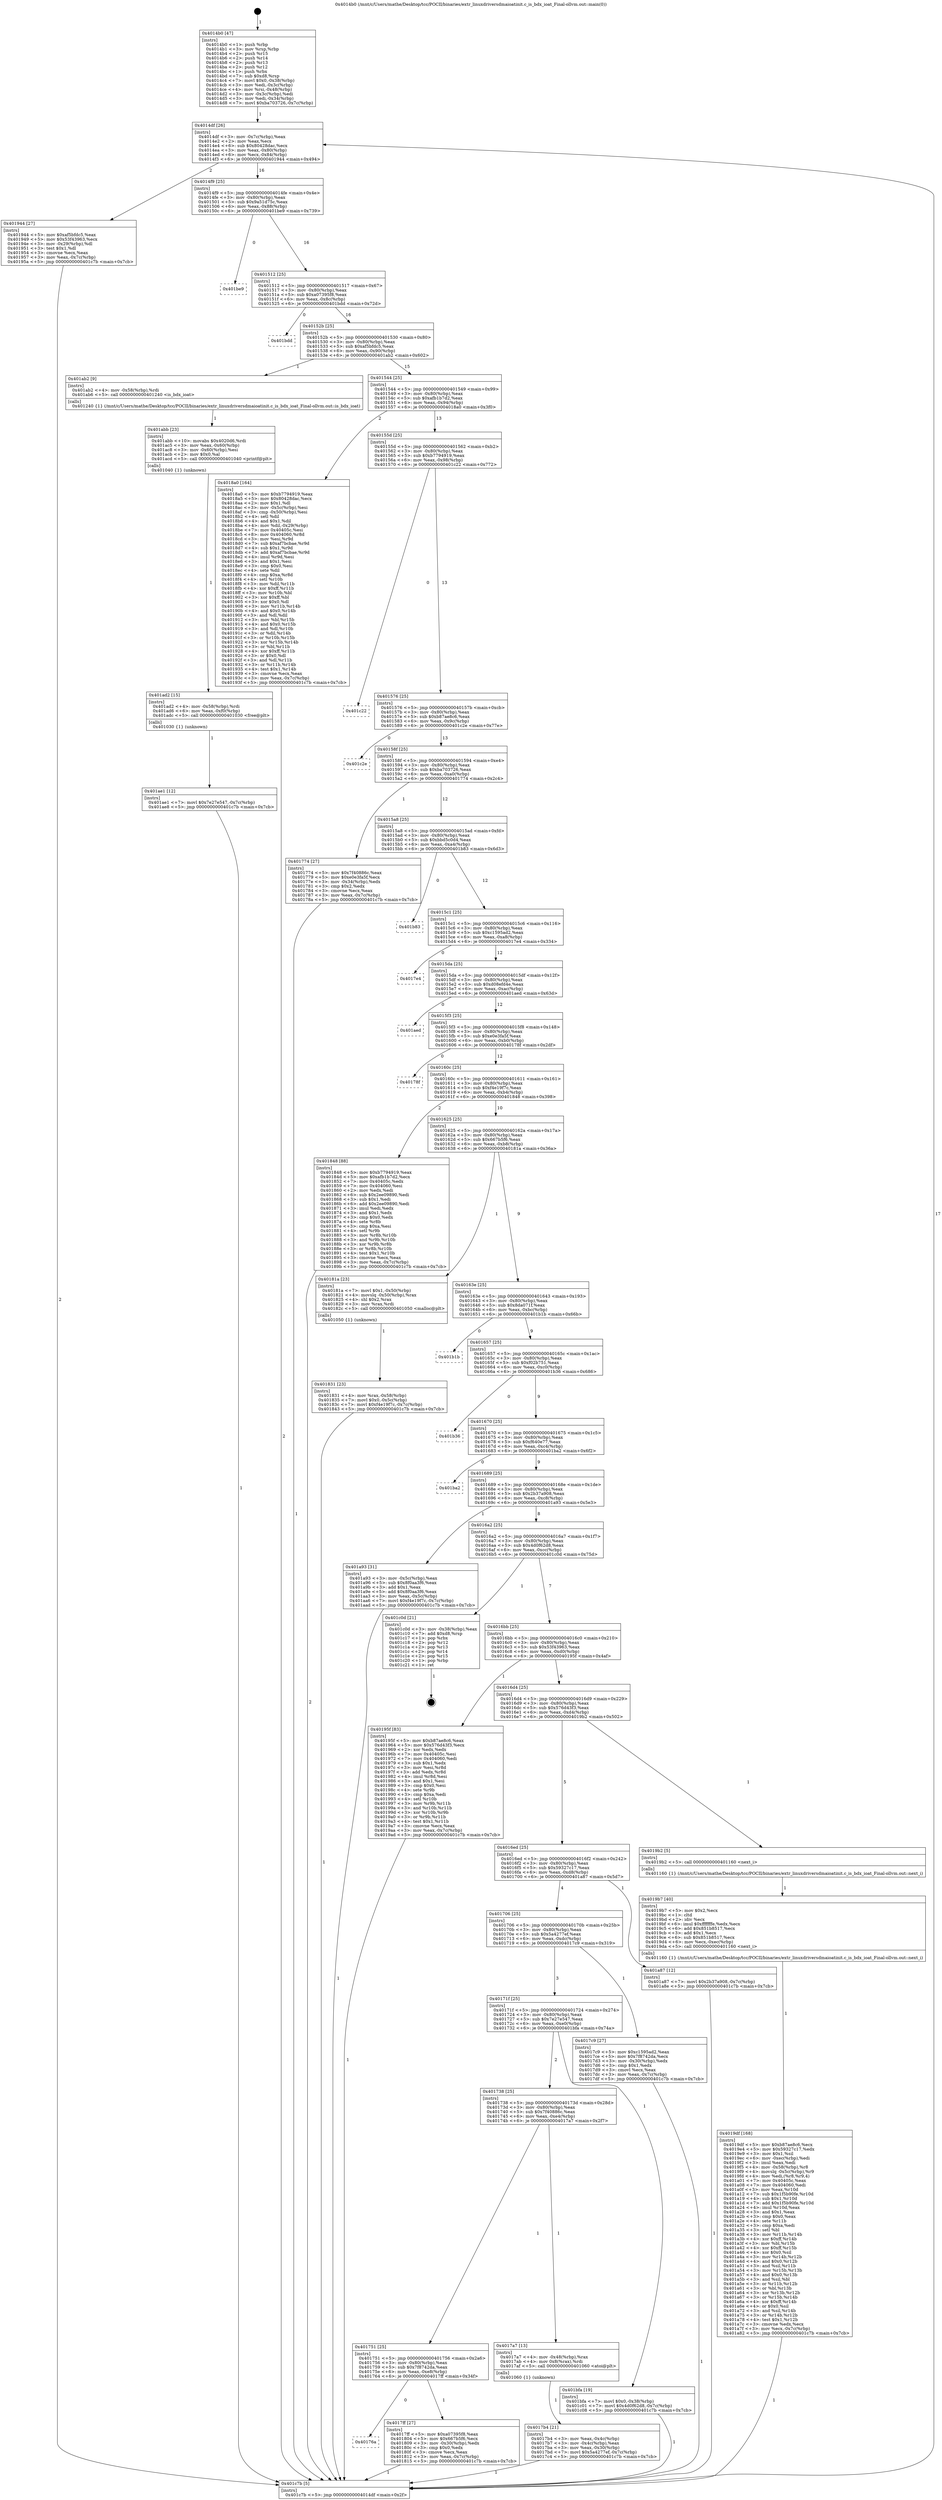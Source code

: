 digraph "0x4014b0" {
  label = "0x4014b0 (/mnt/c/Users/mathe/Desktop/tcc/POCII/binaries/extr_linuxdriversdmaioatinit.c_is_bdx_ioat_Final-ollvm.out::main(0))"
  labelloc = "t"
  node[shape=record]

  Entry [label="",width=0.3,height=0.3,shape=circle,fillcolor=black,style=filled]
  "0x4014df" [label="{
     0x4014df [26]\l
     | [instrs]\l
     &nbsp;&nbsp;0x4014df \<+3\>: mov -0x7c(%rbp),%eax\l
     &nbsp;&nbsp;0x4014e2 \<+2\>: mov %eax,%ecx\l
     &nbsp;&nbsp;0x4014e4 \<+6\>: sub $0x80428dac,%ecx\l
     &nbsp;&nbsp;0x4014ea \<+3\>: mov %eax,-0x80(%rbp)\l
     &nbsp;&nbsp;0x4014ed \<+6\>: mov %ecx,-0x84(%rbp)\l
     &nbsp;&nbsp;0x4014f3 \<+6\>: je 0000000000401944 \<main+0x494\>\l
  }"]
  "0x401944" [label="{
     0x401944 [27]\l
     | [instrs]\l
     &nbsp;&nbsp;0x401944 \<+5\>: mov $0xaf5bfdc5,%eax\l
     &nbsp;&nbsp;0x401949 \<+5\>: mov $0x53f43963,%ecx\l
     &nbsp;&nbsp;0x40194e \<+3\>: mov -0x29(%rbp),%dl\l
     &nbsp;&nbsp;0x401951 \<+3\>: test $0x1,%dl\l
     &nbsp;&nbsp;0x401954 \<+3\>: cmovne %ecx,%eax\l
     &nbsp;&nbsp;0x401957 \<+3\>: mov %eax,-0x7c(%rbp)\l
     &nbsp;&nbsp;0x40195a \<+5\>: jmp 0000000000401c7b \<main+0x7cb\>\l
  }"]
  "0x4014f9" [label="{
     0x4014f9 [25]\l
     | [instrs]\l
     &nbsp;&nbsp;0x4014f9 \<+5\>: jmp 00000000004014fe \<main+0x4e\>\l
     &nbsp;&nbsp;0x4014fe \<+3\>: mov -0x80(%rbp),%eax\l
     &nbsp;&nbsp;0x401501 \<+5\>: sub $0x9a51d75c,%eax\l
     &nbsp;&nbsp;0x401506 \<+6\>: mov %eax,-0x88(%rbp)\l
     &nbsp;&nbsp;0x40150c \<+6\>: je 0000000000401be9 \<main+0x739\>\l
  }"]
  Exit [label="",width=0.3,height=0.3,shape=circle,fillcolor=black,style=filled,peripheries=2]
  "0x401be9" [label="{
     0x401be9\l
  }", style=dashed]
  "0x401512" [label="{
     0x401512 [25]\l
     | [instrs]\l
     &nbsp;&nbsp;0x401512 \<+5\>: jmp 0000000000401517 \<main+0x67\>\l
     &nbsp;&nbsp;0x401517 \<+3\>: mov -0x80(%rbp),%eax\l
     &nbsp;&nbsp;0x40151a \<+5\>: sub $0xa07395f8,%eax\l
     &nbsp;&nbsp;0x40151f \<+6\>: mov %eax,-0x8c(%rbp)\l
     &nbsp;&nbsp;0x401525 \<+6\>: je 0000000000401bdd \<main+0x72d\>\l
  }"]
  "0x401ae1" [label="{
     0x401ae1 [12]\l
     | [instrs]\l
     &nbsp;&nbsp;0x401ae1 \<+7\>: movl $0x7e27e547,-0x7c(%rbp)\l
     &nbsp;&nbsp;0x401ae8 \<+5\>: jmp 0000000000401c7b \<main+0x7cb\>\l
  }"]
  "0x401bdd" [label="{
     0x401bdd\l
  }", style=dashed]
  "0x40152b" [label="{
     0x40152b [25]\l
     | [instrs]\l
     &nbsp;&nbsp;0x40152b \<+5\>: jmp 0000000000401530 \<main+0x80\>\l
     &nbsp;&nbsp;0x401530 \<+3\>: mov -0x80(%rbp),%eax\l
     &nbsp;&nbsp;0x401533 \<+5\>: sub $0xaf5bfdc5,%eax\l
     &nbsp;&nbsp;0x401538 \<+6\>: mov %eax,-0x90(%rbp)\l
     &nbsp;&nbsp;0x40153e \<+6\>: je 0000000000401ab2 \<main+0x602\>\l
  }"]
  "0x401ad2" [label="{
     0x401ad2 [15]\l
     | [instrs]\l
     &nbsp;&nbsp;0x401ad2 \<+4\>: mov -0x58(%rbp),%rdi\l
     &nbsp;&nbsp;0x401ad6 \<+6\>: mov %eax,-0xf0(%rbp)\l
     &nbsp;&nbsp;0x401adc \<+5\>: call 0000000000401030 \<free@plt\>\l
     | [calls]\l
     &nbsp;&nbsp;0x401030 \{1\} (unknown)\l
  }"]
  "0x401ab2" [label="{
     0x401ab2 [9]\l
     | [instrs]\l
     &nbsp;&nbsp;0x401ab2 \<+4\>: mov -0x58(%rbp),%rdi\l
     &nbsp;&nbsp;0x401ab6 \<+5\>: call 0000000000401240 \<is_bdx_ioat\>\l
     | [calls]\l
     &nbsp;&nbsp;0x401240 \{1\} (/mnt/c/Users/mathe/Desktop/tcc/POCII/binaries/extr_linuxdriversdmaioatinit.c_is_bdx_ioat_Final-ollvm.out::is_bdx_ioat)\l
  }"]
  "0x401544" [label="{
     0x401544 [25]\l
     | [instrs]\l
     &nbsp;&nbsp;0x401544 \<+5\>: jmp 0000000000401549 \<main+0x99\>\l
     &nbsp;&nbsp;0x401549 \<+3\>: mov -0x80(%rbp),%eax\l
     &nbsp;&nbsp;0x40154c \<+5\>: sub $0xafb1b7d2,%eax\l
     &nbsp;&nbsp;0x401551 \<+6\>: mov %eax,-0x94(%rbp)\l
     &nbsp;&nbsp;0x401557 \<+6\>: je 00000000004018a0 \<main+0x3f0\>\l
  }"]
  "0x401abb" [label="{
     0x401abb [23]\l
     | [instrs]\l
     &nbsp;&nbsp;0x401abb \<+10\>: movabs $0x4020d6,%rdi\l
     &nbsp;&nbsp;0x401ac5 \<+3\>: mov %eax,-0x60(%rbp)\l
     &nbsp;&nbsp;0x401ac8 \<+3\>: mov -0x60(%rbp),%esi\l
     &nbsp;&nbsp;0x401acb \<+2\>: mov $0x0,%al\l
     &nbsp;&nbsp;0x401acd \<+5\>: call 0000000000401040 \<printf@plt\>\l
     | [calls]\l
     &nbsp;&nbsp;0x401040 \{1\} (unknown)\l
  }"]
  "0x4018a0" [label="{
     0x4018a0 [164]\l
     | [instrs]\l
     &nbsp;&nbsp;0x4018a0 \<+5\>: mov $0xb7794919,%eax\l
     &nbsp;&nbsp;0x4018a5 \<+5\>: mov $0x80428dac,%ecx\l
     &nbsp;&nbsp;0x4018aa \<+2\>: mov $0x1,%dl\l
     &nbsp;&nbsp;0x4018ac \<+3\>: mov -0x5c(%rbp),%esi\l
     &nbsp;&nbsp;0x4018af \<+3\>: cmp -0x50(%rbp),%esi\l
     &nbsp;&nbsp;0x4018b2 \<+4\>: setl %dil\l
     &nbsp;&nbsp;0x4018b6 \<+4\>: and $0x1,%dil\l
     &nbsp;&nbsp;0x4018ba \<+4\>: mov %dil,-0x29(%rbp)\l
     &nbsp;&nbsp;0x4018be \<+7\>: mov 0x40405c,%esi\l
     &nbsp;&nbsp;0x4018c5 \<+8\>: mov 0x404060,%r8d\l
     &nbsp;&nbsp;0x4018cd \<+3\>: mov %esi,%r9d\l
     &nbsp;&nbsp;0x4018d0 \<+7\>: sub $0xaf7bcbae,%r9d\l
     &nbsp;&nbsp;0x4018d7 \<+4\>: sub $0x1,%r9d\l
     &nbsp;&nbsp;0x4018db \<+7\>: add $0xaf7bcbae,%r9d\l
     &nbsp;&nbsp;0x4018e2 \<+4\>: imul %r9d,%esi\l
     &nbsp;&nbsp;0x4018e6 \<+3\>: and $0x1,%esi\l
     &nbsp;&nbsp;0x4018e9 \<+3\>: cmp $0x0,%esi\l
     &nbsp;&nbsp;0x4018ec \<+4\>: sete %dil\l
     &nbsp;&nbsp;0x4018f0 \<+4\>: cmp $0xa,%r8d\l
     &nbsp;&nbsp;0x4018f4 \<+4\>: setl %r10b\l
     &nbsp;&nbsp;0x4018f8 \<+3\>: mov %dil,%r11b\l
     &nbsp;&nbsp;0x4018fb \<+4\>: xor $0xff,%r11b\l
     &nbsp;&nbsp;0x4018ff \<+3\>: mov %r10b,%bl\l
     &nbsp;&nbsp;0x401902 \<+3\>: xor $0xff,%bl\l
     &nbsp;&nbsp;0x401905 \<+3\>: xor $0x0,%dl\l
     &nbsp;&nbsp;0x401908 \<+3\>: mov %r11b,%r14b\l
     &nbsp;&nbsp;0x40190b \<+4\>: and $0x0,%r14b\l
     &nbsp;&nbsp;0x40190f \<+3\>: and %dl,%dil\l
     &nbsp;&nbsp;0x401912 \<+3\>: mov %bl,%r15b\l
     &nbsp;&nbsp;0x401915 \<+4\>: and $0x0,%r15b\l
     &nbsp;&nbsp;0x401919 \<+3\>: and %dl,%r10b\l
     &nbsp;&nbsp;0x40191c \<+3\>: or %dil,%r14b\l
     &nbsp;&nbsp;0x40191f \<+3\>: or %r10b,%r15b\l
     &nbsp;&nbsp;0x401922 \<+3\>: xor %r15b,%r14b\l
     &nbsp;&nbsp;0x401925 \<+3\>: or %bl,%r11b\l
     &nbsp;&nbsp;0x401928 \<+4\>: xor $0xff,%r11b\l
     &nbsp;&nbsp;0x40192c \<+3\>: or $0x0,%dl\l
     &nbsp;&nbsp;0x40192f \<+3\>: and %dl,%r11b\l
     &nbsp;&nbsp;0x401932 \<+3\>: or %r11b,%r14b\l
     &nbsp;&nbsp;0x401935 \<+4\>: test $0x1,%r14b\l
     &nbsp;&nbsp;0x401939 \<+3\>: cmovne %ecx,%eax\l
     &nbsp;&nbsp;0x40193c \<+3\>: mov %eax,-0x7c(%rbp)\l
     &nbsp;&nbsp;0x40193f \<+5\>: jmp 0000000000401c7b \<main+0x7cb\>\l
  }"]
  "0x40155d" [label="{
     0x40155d [25]\l
     | [instrs]\l
     &nbsp;&nbsp;0x40155d \<+5\>: jmp 0000000000401562 \<main+0xb2\>\l
     &nbsp;&nbsp;0x401562 \<+3\>: mov -0x80(%rbp),%eax\l
     &nbsp;&nbsp;0x401565 \<+5\>: sub $0xb7794919,%eax\l
     &nbsp;&nbsp;0x40156a \<+6\>: mov %eax,-0x98(%rbp)\l
     &nbsp;&nbsp;0x401570 \<+6\>: je 0000000000401c22 \<main+0x772\>\l
  }"]
  "0x4019df" [label="{
     0x4019df [168]\l
     | [instrs]\l
     &nbsp;&nbsp;0x4019df \<+5\>: mov $0xb87ae8c6,%ecx\l
     &nbsp;&nbsp;0x4019e4 \<+5\>: mov $0x59327c17,%edx\l
     &nbsp;&nbsp;0x4019e9 \<+3\>: mov $0x1,%sil\l
     &nbsp;&nbsp;0x4019ec \<+6\>: mov -0xec(%rbp),%edi\l
     &nbsp;&nbsp;0x4019f2 \<+3\>: imul %eax,%edi\l
     &nbsp;&nbsp;0x4019f5 \<+4\>: mov -0x58(%rbp),%r8\l
     &nbsp;&nbsp;0x4019f9 \<+4\>: movslq -0x5c(%rbp),%r9\l
     &nbsp;&nbsp;0x4019fd \<+4\>: mov %edi,(%r8,%r9,4)\l
     &nbsp;&nbsp;0x401a01 \<+7\>: mov 0x40405c,%eax\l
     &nbsp;&nbsp;0x401a08 \<+7\>: mov 0x404060,%edi\l
     &nbsp;&nbsp;0x401a0f \<+3\>: mov %eax,%r10d\l
     &nbsp;&nbsp;0x401a12 \<+7\>: sub $0x1f5b90fe,%r10d\l
     &nbsp;&nbsp;0x401a19 \<+4\>: sub $0x1,%r10d\l
     &nbsp;&nbsp;0x401a1d \<+7\>: add $0x1f5b90fe,%r10d\l
     &nbsp;&nbsp;0x401a24 \<+4\>: imul %r10d,%eax\l
     &nbsp;&nbsp;0x401a28 \<+3\>: and $0x1,%eax\l
     &nbsp;&nbsp;0x401a2b \<+3\>: cmp $0x0,%eax\l
     &nbsp;&nbsp;0x401a2e \<+4\>: sete %r11b\l
     &nbsp;&nbsp;0x401a32 \<+3\>: cmp $0xa,%edi\l
     &nbsp;&nbsp;0x401a35 \<+3\>: setl %bl\l
     &nbsp;&nbsp;0x401a38 \<+3\>: mov %r11b,%r14b\l
     &nbsp;&nbsp;0x401a3b \<+4\>: xor $0xff,%r14b\l
     &nbsp;&nbsp;0x401a3f \<+3\>: mov %bl,%r15b\l
     &nbsp;&nbsp;0x401a42 \<+4\>: xor $0xff,%r15b\l
     &nbsp;&nbsp;0x401a46 \<+4\>: xor $0x0,%sil\l
     &nbsp;&nbsp;0x401a4a \<+3\>: mov %r14b,%r12b\l
     &nbsp;&nbsp;0x401a4d \<+4\>: and $0x0,%r12b\l
     &nbsp;&nbsp;0x401a51 \<+3\>: and %sil,%r11b\l
     &nbsp;&nbsp;0x401a54 \<+3\>: mov %r15b,%r13b\l
     &nbsp;&nbsp;0x401a57 \<+4\>: and $0x0,%r13b\l
     &nbsp;&nbsp;0x401a5b \<+3\>: and %sil,%bl\l
     &nbsp;&nbsp;0x401a5e \<+3\>: or %r11b,%r12b\l
     &nbsp;&nbsp;0x401a61 \<+3\>: or %bl,%r13b\l
     &nbsp;&nbsp;0x401a64 \<+3\>: xor %r13b,%r12b\l
     &nbsp;&nbsp;0x401a67 \<+3\>: or %r15b,%r14b\l
     &nbsp;&nbsp;0x401a6a \<+4\>: xor $0xff,%r14b\l
     &nbsp;&nbsp;0x401a6e \<+4\>: or $0x0,%sil\l
     &nbsp;&nbsp;0x401a72 \<+3\>: and %sil,%r14b\l
     &nbsp;&nbsp;0x401a75 \<+3\>: or %r14b,%r12b\l
     &nbsp;&nbsp;0x401a78 \<+4\>: test $0x1,%r12b\l
     &nbsp;&nbsp;0x401a7c \<+3\>: cmovne %edx,%ecx\l
     &nbsp;&nbsp;0x401a7f \<+3\>: mov %ecx,-0x7c(%rbp)\l
     &nbsp;&nbsp;0x401a82 \<+5\>: jmp 0000000000401c7b \<main+0x7cb\>\l
  }"]
  "0x401c22" [label="{
     0x401c22\l
  }", style=dashed]
  "0x401576" [label="{
     0x401576 [25]\l
     | [instrs]\l
     &nbsp;&nbsp;0x401576 \<+5\>: jmp 000000000040157b \<main+0xcb\>\l
     &nbsp;&nbsp;0x40157b \<+3\>: mov -0x80(%rbp),%eax\l
     &nbsp;&nbsp;0x40157e \<+5\>: sub $0xb87ae8c6,%eax\l
     &nbsp;&nbsp;0x401583 \<+6\>: mov %eax,-0x9c(%rbp)\l
     &nbsp;&nbsp;0x401589 \<+6\>: je 0000000000401c2e \<main+0x77e\>\l
  }"]
  "0x4019b7" [label="{
     0x4019b7 [40]\l
     | [instrs]\l
     &nbsp;&nbsp;0x4019b7 \<+5\>: mov $0x2,%ecx\l
     &nbsp;&nbsp;0x4019bc \<+1\>: cltd\l
     &nbsp;&nbsp;0x4019bd \<+2\>: idiv %ecx\l
     &nbsp;&nbsp;0x4019bf \<+6\>: imul $0xfffffffe,%edx,%ecx\l
     &nbsp;&nbsp;0x4019c5 \<+6\>: add $0x851b8517,%ecx\l
     &nbsp;&nbsp;0x4019cb \<+3\>: add $0x1,%ecx\l
     &nbsp;&nbsp;0x4019ce \<+6\>: sub $0x851b8517,%ecx\l
     &nbsp;&nbsp;0x4019d4 \<+6\>: mov %ecx,-0xec(%rbp)\l
     &nbsp;&nbsp;0x4019da \<+5\>: call 0000000000401160 \<next_i\>\l
     | [calls]\l
     &nbsp;&nbsp;0x401160 \{1\} (/mnt/c/Users/mathe/Desktop/tcc/POCII/binaries/extr_linuxdriversdmaioatinit.c_is_bdx_ioat_Final-ollvm.out::next_i)\l
  }"]
  "0x401c2e" [label="{
     0x401c2e\l
  }", style=dashed]
  "0x40158f" [label="{
     0x40158f [25]\l
     | [instrs]\l
     &nbsp;&nbsp;0x40158f \<+5\>: jmp 0000000000401594 \<main+0xe4\>\l
     &nbsp;&nbsp;0x401594 \<+3\>: mov -0x80(%rbp),%eax\l
     &nbsp;&nbsp;0x401597 \<+5\>: sub $0xba703726,%eax\l
     &nbsp;&nbsp;0x40159c \<+6\>: mov %eax,-0xa0(%rbp)\l
     &nbsp;&nbsp;0x4015a2 \<+6\>: je 0000000000401774 \<main+0x2c4\>\l
  }"]
  "0x401831" [label="{
     0x401831 [23]\l
     | [instrs]\l
     &nbsp;&nbsp;0x401831 \<+4\>: mov %rax,-0x58(%rbp)\l
     &nbsp;&nbsp;0x401835 \<+7\>: movl $0x0,-0x5c(%rbp)\l
     &nbsp;&nbsp;0x40183c \<+7\>: movl $0xf4e19f7c,-0x7c(%rbp)\l
     &nbsp;&nbsp;0x401843 \<+5\>: jmp 0000000000401c7b \<main+0x7cb\>\l
  }"]
  "0x401774" [label="{
     0x401774 [27]\l
     | [instrs]\l
     &nbsp;&nbsp;0x401774 \<+5\>: mov $0x7f40886c,%eax\l
     &nbsp;&nbsp;0x401779 \<+5\>: mov $0xe0e3fa5f,%ecx\l
     &nbsp;&nbsp;0x40177e \<+3\>: mov -0x34(%rbp),%edx\l
     &nbsp;&nbsp;0x401781 \<+3\>: cmp $0x2,%edx\l
     &nbsp;&nbsp;0x401784 \<+3\>: cmovne %ecx,%eax\l
     &nbsp;&nbsp;0x401787 \<+3\>: mov %eax,-0x7c(%rbp)\l
     &nbsp;&nbsp;0x40178a \<+5\>: jmp 0000000000401c7b \<main+0x7cb\>\l
  }"]
  "0x4015a8" [label="{
     0x4015a8 [25]\l
     | [instrs]\l
     &nbsp;&nbsp;0x4015a8 \<+5\>: jmp 00000000004015ad \<main+0xfd\>\l
     &nbsp;&nbsp;0x4015ad \<+3\>: mov -0x80(%rbp),%eax\l
     &nbsp;&nbsp;0x4015b0 \<+5\>: sub $0xbbd5c0d4,%eax\l
     &nbsp;&nbsp;0x4015b5 \<+6\>: mov %eax,-0xa4(%rbp)\l
     &nbsp;&nbsp;0x4015bb \<+6\>: je 0000000000401b83 \<main+0x6d3\>\l
  }"]
  "0x401c7b" [label="{
     0x401c7b [5]\l
     | [instrs]\l
     &nbsp;&nbsp;0x401c7b \<+5\>: jmp 00000000004014df \<main+0x2f\>\l
  }"]
  "0x4014b0" [label="{
     0x4014b0 [47]\l
     | [instrs]\l
     &nbsp;&nbsp;0x4014b0 \<+1\>: push %rbp\l
     &nbsp;&nbsp;0x4014b1 \<+3\>: mov %rsp,%rbp\l
     &nbsp;&nbsp;0x4014b4 \<+2\>: push %r15\l
     &nbsp;&nbsp;0x4014b6 \<+2\>: push %r14\l
     &nbsp;&nbsp;0x4014b8 \<+2\>: push %r13\l
     &nbsp;&nbsp;0x4014ba \<+2\>: push %r12\l
     &nbsp;&nbsp;0x4014bc \<+1\>: push %rbx\l
     &nbsp;&nbsp;0x4014bd \<+7\>: sub $0xd8,%rsp\l
     &nbsp;&nbsp;0x4014c4 \<+7\>: movl $0x0,-0x38(%rbp)\l
     &nbsp;&nbsp;0x4014cb \<+3\>: mov %edi,-0x3c(%rbp)\l
     &nbsp;&nbsp;0x4014ce \<+4\>: mov %rsi,-0x48(%rbp)\l
     &nbsp;&nbsp;0x4014d2 \<+3\>: mov -0x3c(%rbp),%edi\l
     &nbsp;&nbsp;0x4014d5 \<+3\>: mov %edi,-0x34(%rbp)\l
     &nbsp;&nbsp;0x4014d8 \<+7\>: movl $0xba703726,-0x7c(%rbp)\l
  }"]
  "0x40176a" [label="{
     0x40176a\l
  }", style=dashed]
  "0x401b83" [label="{
     0x401b83\l
  }", style=dashed]
  "0x4015c1" [label="{
     0x4015c1 [25]\l
     | [instrs]\l
     &nbsp;&nbsp;0x4015c1 \<+5\>: jmp 00000000004015c6 \<main+0x116\>\l
     &nbsp;&nbsp;0x4015c6 \<+3\>: mov -0x80(%rbp),%eax\l
     &nbsp;&nbsp;0x4015c9 \<+5\>: sub $0xc1595ad2,%eax\l
     &nbsp;&nbsp;0x4015ce \<+6\>: mov %eax,-0xa8(%rbp)\l
     &nbsp;&nbsp;0x4015d4 \<+6\>: je 00000000004017e4 \<main+0x334\>\l
  }"]
  "0x4017ff" [label="{
     0x4017ff [27]\l
     | [instrs]\l
     &nbsp;&nbsp;0x4017ff \<+5\>: mov $0xa07395f8,%eax\l
     &nbsp;&nbsp;0x401804 \<+5\>: mov $0x667b5f6,%ecx\l
     &nbsp;&nbsp;0x401809 \<+3\>: mov -0x30(%rbp),%edx\l
     &nbsp;&nbsp;0x40180c \<+3\>: cmp $0x0,%edx\l
     &nbsp;&nbsp;0x40180f \<+3\>: cmove %ecx,%eax\l
     &nbsp;&nbsp;0x401812 \<+3\>: mov %eax,-0x7c(%rbp)\l
     &nbsp;&nbsp;0x401815 \<+5\>: jmp 0000000000401c7b \<main+0x7cb\>\l
  }"]
  "0x4017e4" [label="{
     0x4017e4\l
  }", style=dashed]
  "0x4015da" [label="{
     0x4015da [25]\l
     | [instrs]\l
     &nbsp;&nbsp;0x4015da \<+5\>: jmp 00000000004015df \<main+0x12f\>\l
     &nbsp;&nbsp;0x4015df \<+3\>: mov -0x80(%rbp),%eax\l
     &nbsp;&nbsp;0x4015e2 \<+5\>: sub $0xd08efd4e,%eax\l
     &nbsp;&nbsp;0x4015e7 \<+6\>: mov %eax,-0xac(%rbp)\l
     &nbsp;&nbsp;0x4015ed \<+6\>: je 0000000000401aed \<main+0x63d\>\l
  }"]
  "0x4017b4" [label="{
     0x4017b4 [21]\l
     | [instrs]\l
     &nbsp;&nbsp;0x4017b4 \<+3\>: mov %eax,-0x4c(%rbp)\l
     &nbsp;&nbsp;0x4017b7 \<+3\>: mov -0x4c(%rbp),%eax\l
     &nbsp;&nbsp;0x4017ba \<+3\>: mov %eax,-0x30(%rbp)\l
     &nbsp;&nbsp;0x4017bd \<+7\>: movl $0x5a4277ef,-0x7c(%rbp)\l
     &nbsp;&nbsp;0x4017c4 \<+5\>: jmp 0000000000401c7b \<main+0x7cb\>\l
  }"]
  "0x401aed" [label="{
     0x401aed\l
  }", style=dashed]
  "0x4015f3" [label="{
     0x4015f3 [25]\l
     | [instrs]\l
     &nbsp;&nbsp;0x4015f3 \<+5\>: jmp 00000000004015f8 \<main+0x148\>\l
     &nbsp;&nbsp;0x4015f8 \<+3\>: mov -0x80(%rbp),%eax\l
     &nbsp;&nbsp;0x4015fb \<+5\>: sub $0xe0e3fa5f,%eax\l
     &nbsp;&nbsp;0x401600 \<+6\>: mov %eax,-0xb0(%rbp)\l
     &nbsp;&nbsp;0x401606 \<+6\>: je 000000000040178f \<main+0x2df\>\l
  }"]
  "0x401751" [label="{
     0x401751 [25]\l
     | [instrs]\l
     &nbsp;&nbsp;0x401751 \<+5\>: jmp 0000000000401756 \<main+0x2a6\>\l
     &nbsp;&nbsp;0x401756 \<+3\>: mov -0x80(%rbp),%eax\l
     &nbsp;&nbsp;0x401759 \<+5\>: sub $0x7f8742da,%eax\l
     &nbsp;&nbsp;0x40175e \<+6\>: mov %eax,-0xe8(%rbp)\l
     &nbsp;&nbsp;0x401764 \<+6\>: je 00000000004017ff \<main+0x34f\>\l
  }"]
  "0x40178f" [label="{
     0x40178f\l
  }", style=dashed]
  "0x40160c" [label="{
     0x40160c [25]\l
     | [instrs]\l
     &nbsp;&nbsp;0x40160c \<+5\>: jmp 0000000000401611 \<main+0x161\>\l
     &nbsp;&nbsp;0x401611 \<+3\>: mov -0x80(%rbp),%eax\l
     &nbsp;&nbsp;0x401614 \<+5\>: sub $0xf4e19f7c,%eax\l
     &nbsp;&nbsp;0x401619 \<+6\>: mov %eax,-0xb4(%rbp)\l
     &nbsp;&nbsp;0x40161f \<+6\>: je 0000000000401848 \<main+0x398\>\l
  }"]
  "0x4017a7" [label="{
     0x4017a7 [13]\l
     | [instrs]\l
     &nbsp;&nbsp;0x4017a7 \<+4\>: mov -0x48(%rbp),%rax\l
     &nbsp;&nbsp;0x4017ab \<+4\>: mov 0x8(%rax),%rdi\l
     &nbsp;&nbsp;0x4017af \<+5\>: call 0000000000401060 \<atoi@plt\>\l
     | [calls]\l
     &nbsp;&nbsp;0x401060 \{1\} (unknown)\l
  }"]
  "0x401848" [label="{
     0x401848 [88]\l
     | [instrs]\l
     &nbsp;&nbsp;0x401848 \<+5\>: mov $0xb7794919,%eax\l
     &nbsp;&nbsp;0x40184d \<+5\>: mov $0xafb1b7d2,%ecx\l
     &nbsp;&nbsp;0x401852 \<+7\>: mov 0x40405c,%edx\l
     &nbsp;&nbsp;0x401859 \<+7\>: mov 0x404060,%esi\l
     &nbsp;&nbsp;0x401860 \<+2\>: mov %edx,%edi\l
     &nbsp;&nbsp;0x401862 \<+6\>: sub $0x2ee09890,%edi\l
     &nbsp;&nbsp;0x401868 \<+3\>: sub $0x1,%edi\l
     &nbsp;&nbsp;0x40186b \<+6\>: add $0x2ee09890,%edi\l
     &nbsp;&nbsp;0x401871 \<+3\>: imul %edi,%edx\l
     &nbsp;&nbsp;0x401874 \<+3\>: and $0x1,%edx\l
     &nbsp;&nbsp;0x401877 \<+3\>: cmp $0x0,%edx\l
     &nbsp;&nbsp;0x40187a \<+4\>: sete %r8b\l
     &nbsp;&nbsp;0x40187e \<+3\>: cmp $0xa,%esi\l
     &nbsp;&nbsp;0x401881 \<+4\>: setl %r9b\l
     &nbsp;&nbsp;0x401885 \<+3\>: mov %r8b,%r10b\l
     &nbsp;&nbsp;0x401888 \<+3\>: and %r9b,%r10b\l
     &nbsp;&nbsp;0x40188b \<+3\>: xor %r9b,%r8b\l
     &nbsp;&nbsp;0x40188e \<+3\>: or %r8b,%r10b\l
     &nbsp;&nbsp;0x401891 \<+4\>: test $0x1,%r10b\l
     &nbsp;&nbsp;0x401895 \<+3\>: cmovne %ecx,%eax\l
     &nbsp;&nbsp;0x401898 \<+3\>: mov %eax,-0x7c(%rbp)\l
     &nbsp;&nbsp;0x40189b \<+5\>: jmp 0000000000401c7b \<main+0x7cb\>\l
  }"]
  "0x401625" [label="{
     0x401625 [25]\l
     | [instrs]\l
     &nbsp;&nbsp;0x401625 \<+5\>: jmp 000000000040162a \<main+0x17a\>\l
     &nbsp;&nbsp;0x40162a \<+3\>: mov -0x80(%rbp),%eax\l
     &nbsp;&nbsp;0x40162d \<+5\>: sub $0x667b5f6,%eax\l
     &nbsp;&nbsp;0x401632 \<+6\>: mov %eax,-0xb8(%rbp)\l
     &nbsp;&nbsp;0x401638 \<+6\>: je 000000000040181a \<main+0x36a\>\l
  }"]
  "0x401738" [label="{
     0x401738 [25]\l
     | [instrs]\l
     &nbsp;&nbsp;0x401738 \<+5\>: jmp 000000000040173d \<main+0x28d\>\l
     &nbsp;&nbsp;0x40173d \<+3\>: mov -0x80(%rbp),%eax\l
     &nbsp;&nbsp;0x401740 \<+5\>: sub $0x7f40886c,%eax\l
     &nbsp;&nbsp;0x401745 \<+6\>: mov %eax,-0xe4(%rbp)\l
     &nbsp;&nbsp;0x40174b \<+6\>: je 00000000004017a7 \<main+0x2f7\>\l
  }"]
  "0x40181a" [label="{
     0x40181a [23]\l
     | [instrs]\l
     &nbsp;&nbsp;0x40181a \<+7\>: movl $0x1,-0x50(%rbp)\l
     &nbsp;&nbsp;0x401821 \<+4\>: movslq -0x50(%rbp),%rax\l
     &nbsp;&nbsp;0x401825 \<+4\>: shl $0x2,%rax\l
     &nbsp;&nbsp;0x401829 \<+3\>: mov %rax,%rdi\l
     &nbsp;&nbsp;0x40182c \<+5\>: call 0000000000401050 \<malloc@plt\>\l
     | [calls]\l
     &nbsp;&nbsp;0x401050 \{1\} (unknown)\l
  }"]
  "0x40163e" [label="{
     0x40163e [25]\l
     | [instrs]\l
     &nbsp;&nbsp;0x40163e \<+5\>: jmp 0000000000401643 \<main+0x193\>\l
     &nbsp;&nbsp;0x401643 \<+3\>: mov -0x80(%rbp),%eax\l
     &nbsp;&nbsp;0x401646 \<+5\>: sub $0x8da071f,%eax\l
     &nbsp;&nbsp;0x40164b \<+6\>: mov %eax,-0xbc(%rbp)\l
     &nbsp;&nbsp;0x401651 \<+6\>: je 0000000000401b1b \<main+0x66b\>\l
  }"]
  "0x401bfa" [label="{
     0x401bfa [19]\l
     | [instrs]\l
     &nbsp;&nbsp;0x401bfa \<+7\>: movl $0x0,-0x38(%rbp)\l
     &nbsp;&nbsp;0x401c01 \<+7\>: movl $0x4d0f62d8,-0x7c(%rbp)\l
     &nbsp;&nbsp;0x401c08 \<+5\>: jmp 0000000000401c7b \<main+0x7cb\>\l
  }"]
  "0x401b1b" [label="{
     0x401b1b\l
  }", style=dashed]
  "0x401657" [label="{
     0x401657 [25]\l
     | [instrs]\l
     &nbsp;&nbsp;0x401657 \<+5\>: jmp 000000000040165c \<main+0x1ac\>\l
     &nbsp;&nbsp;0x40165c \<+3\>: mov -0x80(%rbp),%eax\l
     &nbsp;&nbsp;0x40165f \<+5\>: sub $0xf02b751,%eax\l
     &nbsp;&nbsp;0x401664 \<+6\>: mov %eax,-0xc0(%rbp)\l
     &nbsp;&nbsp;0x40166a \<+6\>: je 0000000000401b36 \<main+0x686\>\l
  }"]
  "0x40171f" [label="{
     0x40171f [25]\l
     | [instrs]\l
     &nbsp;&nbsp;0x40171f \<+5\>: jmp 0000000000401724 \<main+0x274\>\l
     &nbsp;&nbsp;0x401724 \<+3\>: mov -0x80(%rbp),%eax\l
     &nbsp;&nbsp;0x401727 \<+5\>: sub $0x7e27e547,%eax\l
     &nbsp;&nbsp;0x40172c \<+6\>: mov %eax,-0xe0(%rbp)\l
     &nbsp;&nbsp;0x401732 \<+6\>: je 0000000000401bfa \<main+0x74a\>\l
  }"]
  "0x401b36" [label="{
     0x401b36\l
  }", style=dashed]
  "0x401670" [label="{
     0x401670 [25]\l
     | [instrs]\l
     &nbsp;&nbsp;0x401670 \<+5\>: jmp 0000000000401675 \<main+0x1c5\>\l
     &nbsp;&nbsp;0x401675 \<+3\>: mov -0x80(%rbp),%eax\l
     &nbsp;&nbsp;0x401678 \<+5\>: sub $0xf640e77,%eax\l
     &nbsp;&nbsp;0x40167d \<+6\>: mov %eax,-0xc4(%rbp)\l
     &nbsp;&nbsp;0x401683 \<+6\>: je 0000000000401ba2 \<main+0x6f2\>\l
  }"]
  "0x4017c9" [label="{
     0x4017c9 [27]\l
     | [instrs]\l
     &nbsp;&nbsp;0x4017c9 \<+5\>: mov $0xc1595ad2,%eax\l
     &nbsp;&nbsp;0x4017ce \<+5\>: mov $0x7f8742da,%ecx\l
     &nbsp;&nbsp;0x4017d3 \<+3\>: mov -0x30(%rbp),%edx\l
     &nbsp;&nbsp;0x4017d6 \<+3\>: cmp $0x1,%edx\l
     &nbsp;&nbsp;0x4017d9 \<+3\>: cmovl %ecx,%eax\l
     &nbsp;&nbsp;0x4017dc \<+3\>: mov %eax,-0x7c(%rbp)\l
     &nbsp;&nbsp;0x4017df \<+5\>: jmp 0000000000401c7b \<main+0x7cb\>\l
  }"]
  "0x401ba2" [label="{
     0x401ba2\l
  }", style=dashed]
  "0x401689" [label="{
     0x401689 [25]\l
     | [instrs]\l
     &nbsp;&nbsp;0x401689 \<+5\>: jmp 000000000040168e \<main+0x1de\>\l
     &nbsp;&nbsp;0x40168e \<+3\>: mov -0x80(%rbp),%eax\l
     &nbsp;&nbsp;0x401691 \<+5\>: sub $0x2b37a908,%eax\l
     &nbsp;&nbsp;0x401696 \<+6\>: mov %eax,-0xc8(%rbp)\l
     &nbsp;&nbsp;0x40169c \<+6\>: je 0000000000401a93 \<main+0x5e3\>\l
  }"]
  "0x401706" [label="{
     0x401706 [25]\l
     | [instrs]\l
     &nbsp;&nbsp;0x401706 \<+5\>: jmp 000000000040170b \<main+0x25b\>\l
     &nbsp;&nbsp;0x40170b \<+3\>: mov -0x80(%rbp),%eax\l
     &nbsp;&nbsp;0x40170e \<+5\>: sub $0x5a4277ef,%eax\l
     &nbsp;&nbsp;0x401713 \<+6\>: mov %eax,-0xdc(%rbp)\l
     &nbsp;&nbsp;0x401719 \<+6\>: je 00000000004017c9 \<main+0x319\>\l
  }"]
  "0x401a93" [label="{
     0x401a93 [31]\l
     | [instrs]\l
     &nbsp;&nbsp;0x401a93 \<+3\>: mov -0x5c(%rbp),%eax\l
     &nbsp;&nbsp;0x401a96 \<+5\>: sub $0x8f0aa3f6,%eax\l
     &nbsp;&nbsp;0x401a9b \<+3\>: add $0x1,%eax\l
     &nbsp;&nbsp;0x401a9e \<+5\>: add $0x8f0aa3f6,%eax\l
     &nbsp;&nbsp;0x401aa3 \<+3\>: mov %eax,-0x5c(%rbp)\l
     &nbsp;&nbsp;0x401aa6 \<+7\>: movl $0xf4e19f7c,-0x7c(%rbp)\l
     &nbsp;&nbsp;0x401aad \<+5\>: jmp 0000000000401c7b \<main+0x7cb\>\l
  }"]
  "0x4016a2" [label="{
     0x4016a2 [25]\l
     | [instrs]\l
     &nbsp;&nbsp;0x4016a2 \<+5\>: jmp 00000000004016a7 \<main+0x1f7\>\l
     &nbsp;&nbsp;0x4016a7 \<+3\>: mov -0x80(%rbp),%eax\l
     &nbsp;&nbsp;0x4016aa \<+5\>: sub $0x4d0f62d8,%eax\l
     &nbsp;&nbsp;0x4016af \<+6\>: mov %eax,-0xcc(%rbp)\l
     &nbsp;&nbsp;0x4016b5 \<+6\>: je 0000000000401c0d \<main+0x75d\>\l
  }"]
  "0x401a87" [label="{
     0x401a87 [12]\l
     | [instrs]\l
     &nbsp;&nbsp;0x401a87 \<+7\>: movl $0x2b37a908,-0x7c(%rbp)\l
     &nbsp;&nbsp;0x401a8e \<+5\>: jmp 0000000000401c7b \<main+0x7cb\>\l
  }"]
  "0x401c0d" [label="{
     0x401c0d [21]\l
     | [instrs]\l
     &nbsp;&nbsp;0x401c0d \<+3\>: mov -0x38(%rbp),%eax\l
     &nbsp;&nbsp;0x401c10 \<+7\>: add $0xd8,%rsp\l
     &nbsp;&nbsp;0x401c17 \<+1\>: pop %rbx\l
     &nbsp;&nbsp;0x401c18 \<+2\>: pop %r12\l
     &nbsp;&nbsp;0x401c1a \<+2\>: pop %r13\l
     &nbsp;&nbsp;0x401c1c \<+2\>: pop %r14\l
     &nbsp;&nbsp;0x401c1e \<+2\>: pop %r15\l
     &nbsp;&nbsp;0x401c20 \<+1\>: pop %rbp\l
     &nbsp;&nbsp;0x401c21 \<+1\>: ret\l
  }"]
  "0x4016bb" [label="{
     0x4016bb [25]\l
     | [instrs]\l
     &nbsp;&nbsp;0x4016bb \<+5\>: jmp 00000000004016c0 \<main+0x210\>\l
     &nbsp;&nbsp;0x4016c0 \<+3\>: mov -0x80(%rbp),%eax\l
     &nbsp;&nbsp;0x4016c3 \<+5\>: sub $0x53f43963,%eax\l
     &nbsp;&nbsp;0x4016c8 \<+6\>: mov %eax,-0xd0(%rbp)\l
     &nbsp;&nbsp;0x4016ce \<+6\>: je 000000000040195f \<main+0x4af\>\l
  }"]
  "0x4016ed" [label="{
     0x4016ed [25]\l
     | [instrs]\l
     &nbsp;&nbsp;0x4016ed \<+5\>: jmp 00000000004016f2 \<main+0x242\>\l
     &nbsp;&nbsp;0x4016f2 \<+3\>: mov -0x80(%rbp),%eax\l
     &nbsp;&nbsp;0x4016f5 \<+5\>: sub $0x59327c17,%eax\l
     &nbsp;&nbsp;0x4016fa \<+6\>: mov %eax,-0xd8(%rbp)\l
     &nbsp;&nbsp;0x401700 \<+6\>: je 0000000000401a87 \<main+0x5d7\>\l
  }"]
  "0x40195f" [label="{
     0x40195f [83]\l
     | [instrs]\l
     &nbsp;&nbsp;0x40195f \<+5\>: mov $0xb87ae8c6,%eax\l
     &nbsp;&nbsp;0x401964 \<+5\>: mov $0x576d43f3,%ecx\l
     &nbsp;&nbsp;0x401969 \<+2\>: xor %edx,%edx\l
     &nbsp;&nbsp;0x40196b \<+7\>: mov 0x40405c,%esi\l
     &nbsp;&nbsp;0x401972 \<+7\>: mov 0x404060,%edi\l
     &nbsp;&nbsp;0x401979 \<+3\>: sub $0x1,%edx\l
     &nbsp;&nbsp;0x40197c \<+3\>: mov %esi,%r8d\l
     &nbsp;&nbsp;0x40197f \<+3\>: add %edx,%r8d\l
     &nbsp;&nbsp;0x401982 \<+4\>: imul %r8d,%esi\l
     &nbsp;&nbsp;0x401986 \<+3\>: and $0x1,%esi\l
     &nbsp;&nbsp;0x401989 \<+3\>: cmp $0x0,%esi\l
     &nbsp;&nbsp;0x40198c \<+4\>: sete %r9b\l
     &nbsp;&nbsp;0x401990 \<+3\>: cmp $0xa,%edi\l
     &nbsp;&nbsp;0x401993 \<+4\>: setl %r10b\l
     &nbsp;&nbsp;0x401997 \<+3\>: mov %r9b,%r11b\l
     &nbsp;&nbsp;0x40199a \<+3\>: and %r10b,%r11b\l
     &nbsp;&nbsp;0x40199d \<+3\>: xor %r10b,%r9b\l
     &nbsp;&nbsp;0x4019a0 \<+3\>: or %r9b,%r11b\l
     &nbsp;&nbsp;0x4019a3 \<+4\>: test $0x1,%r11b\l
     &nbsp;&nbsp;0x4019a7 \<+3\>: cmovne %ecx,%eax\l
     &nbsp;&nbsp;0x4019aa \<+3\>: mov %eax,-0x7c(%rbp)\l
     &nbsp;&nbsp;0x4019ad \<+5\>: jmp 0000000000401c7b \<main+0x7cb\>\l
  }"]
  "0x4016d4" [label="{
     0x4016d4 [25]\l
     | [instrs]\l
     &nbsp;&nbsp;0x4016d4 \<+5\>: jmp 00000000004016d9 \<main+0x229\>\l
     &nbsp;&nbsp;0x4016d9 \<+3\>: mov -0x80(%rbp),%eax\l
     &nbsp;&nbsp;0x4016dc \<+5\>: sub $0x576d43f3,%eax\l
     &nbsp;&nbsp;0x4016e1 \<+6\>: mov %eax,-0xd4(%rbp)\l
     &nbsp;&nbsp;0x4016e7 \<+6\>: je 00000000004019b2 \<main+0x502\>\l
  }"]
  "0x4019b2" [label="{
     0x4019b2 [5]\l
     | [instrs]\l
     &nbsp;&nbsp;0x4019b2 \<+5\>: call 0000000000401160 \<next_i\>\l
     | [calls]\l
     &nbsp;&nbsp;0x401160 \{1\} (/mnt/c/Users/mathe/Desktop/tcc/POCII/binaries/extr_linuxdriversdmaioatinit.c_is_bdx_ioat_Final-ollvm.out::next_i)\l
  }"]
  Entry -> "0x4014b0" [label=" 1"]
  "0x4014df" -> "0x401944" [label=" 2"]
  "0x4014df" -> "0x4014f9" [label=" 16"]
  "0x401c0d" -> Exit [label=" 1"]
  "0x4014f9" -> "0x401be9" [label=" 0"]
  "0x4014f9" -> "0x401512" [label=" 16"]
  "0x401bfa" -> "0x401c7b" [label=" 1"]
  "0x401512" -> "0x401bdd" [label=" 0"]
  "0x401512" -> "0x40152b" [label=" 16"]
  "0x401ae1" -> "0x401c7b" [label=" 1"]
  "0x40152b" -> "0x401ab2" [label=" 1"]
  "0x40152b" -> "0x401544" [label=" 15"]
  "0x401ad2" -> "0x401ae1" [label=" 1"]
  "0x401544" -> "0x4018a0" [label=" 2"]
  "0x401544" -> "0x40155d" [label=" 13"]
  "0x401abb" -> "0x401ad2" [label=" 1"]
  "0x40155d" -> "0x401c22" [label=" 0"]
  "0x40155d" -> "0x401576" [label=" 13"]
  "0x401ab2" -> "0x401abb" [label=" 1"]
  "0x401576" -> "0x401c2e" [label=" 0"]
  "0x401576" -> "0x40158f" [label=" 13"]
  "0x401a93" -> "0x401c7b" [label=" 1"]
  "0x40158f" -> "0x401774" [label=" 1"]
  "0x40158f" -> "0x4015a8" [label=" 12"]
  "0x401774" -> "0x401c7b" [label=" 1"]
  "0x4014b0" -> "0x4014df" [label=" 1"]
  "0x401c7b" -> "0x4014df" [label=" 17"]
  "0x401a87" -> "0x401c7b" [label=" 1"]
  "0x4015a8" -> "0x401b83" [label=" 0"]
  "0x4015a8" -> "0x4015c1" [label=" 12"]
  "0x4019df" -> "0x401c7b" [label=" 1"]
  "0x4015c1" -> "0x4017e4" [label=" 0"]
  "0x4015c1" -> "0x4015da" [label=" 12"]
  "0x4019b7" -> "0x4019df" [label=" 1"]
  "0x4015da" -> "0x401aed" [label=" 0"]
  "0x4015da" -> "0x4015f3" [label=" 12"]
  "0x40195f" -> "0x401c7b" [label=" 1"]
  "0x4015f3" -> "0x40178f" [label=" 0"]
  "0x4015f3" -> "0x40160c" [label=" 12"]
  "0x401944" -> "0x401c7b" [label=" 2"]
  "0x40160c" -> "0x401848" [label=" 2"]
  "0x40160c" -> "0x401625" [label=" 10"]
  "0x4018a0" -> "0x401c7b" [label=" 2"]
  "0x401625" -> "0x40181a" [label=" 1"]
  "0x401625" -> "0x40163e" [label=" 9"]
  "0x401831" -> "0x401c7b" [label=" 1"]
  "0x40163e" -> "0x401b1b" [label=" 0"]
  "0x40163e" -> "0x401657" [label=" 9"]
  "0x40181a" -> "0x401831" [label=" 1"]
  "0x401657" -> "0x401b36" [label=" 0"]
  "0x401657" -> "0x401670" [label=" 9"]
  "0x401751" -> "0x40176a" [label=" 0"]
  "0x401670" -> "0x401ba2" [label=" 0"]
  "0x401670" -> "0x401689" [label=" 9"]
  "0x401751" -> "0x4017ff" [label=" 1"]
  "0x401689" -> "0x401a93" [label=" 1"]
  "0x401689" -> "0x4016a2" [label=" 8"]
  "0x4017c9" -> "0x401c7b" [label=" 1"]
  "0x4016a2" -> "0x401c0d" [label=" 1"]
  "0x4016a2" -> "0x4016bb" [label=" 7"]
  "0x4017b4" -> "0x401c7b" [label=" 1"]
  "0x4016bb" -> "0x40195f" [label=" 1"]
  "0x4016bb" -> "0x4016d4" [label=" 6"]
  "0x401738" -> "0x401751" [label=" 1"]
  "0x4016d4" -> "0x4019b2" [label=" 1"]
  "0x4016d4" -> "0x4016ed" [label=" 5"]
  "0x4017a7" -> "0x4017b4" [label=" 1"]
  "0x4016ed" -> "0x401a87" [label=" 1"]
  "0x4016ed" -> "0x401706" [label=" 4"]
  "0x4019b2" -> "0x4019b7" [label=" 1"]
  "0x401706" -> "0x4017c9" [label=" 1"]
  "0x401706" -> "0x40171f" [label=" 3"]
  "0x4017ff" -> "0x401c7b" [label=" 1"]
  "0x40171f" -> "0x401bfa" [label=" 1"]
  "0x40171f" -> "0x401738" [label=" 2"]
  "0x401848" -> "0x401c7b" [label=" 2"]
  "0x401738" -> "0x4017a7" [label=" 1"]
}
